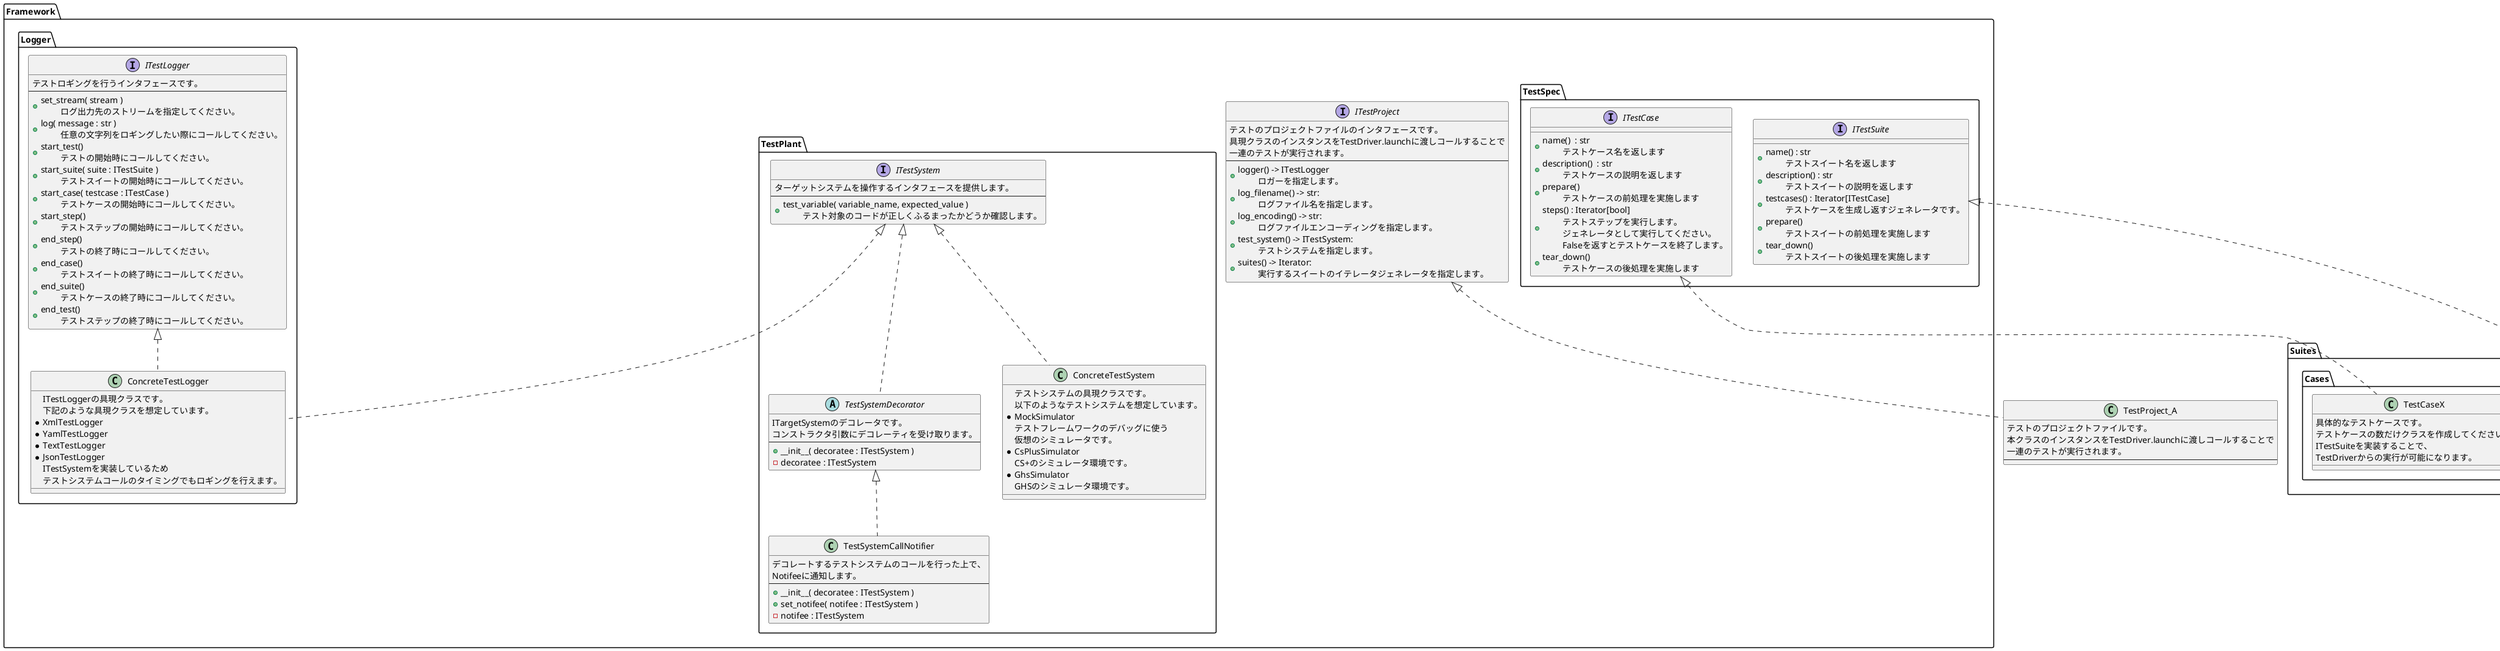 @startuml
hide @unlinked
'#==============================================================================================
'# Framework
'#==============================================================================================
'#----------------------------------------------------
'# TestPlant
'#----------------------------------------------------
'--[ITestSystem]-------
interface Framework.TestPlant.ITestSystem $interface {
    ターゲットシステムを操作するインタフェースを提供します。
    ---
    + test_variable( variable_name, expected_value ) \n\t テスト対象のコードが正しくふるまったかどうか確認します。
}

'--[TestSystemDecorator]-------
abstract Framework.TestPlant.TestSystemDecorator $abstract implements Framework.TestPlant.ITestSystem {
    ITargetSystemのデコレータです。
    コンストラクタ引数にデコレーティを受け取ります。
    ---
    + __init__( decoratee : ITestSystem )
    - decoratee : ITestSystem
}

'--[ConcreteTestSystem]-------
class Framework.TestPlant.ConcreteTestSystem implements Framework.TestPlant.ITestSystem {
    テストシステムの具現クラスです。
    以下のようなテストシステムを想定しています。
    * MockSimulator
        テストフレームワークのデバッグに使う
        仮想のシミュレータです。
    * CsPlusSimulator
        CS+のシミュレータ環境です。
    * GhsSimulator
        GHSのシミュレータ環境です。
}

'--[TestSystemCallNotifier]-------
class Framework.TestPlant.TestSystemCallNotifier implements Framework.TestPlant.TestSystemDecorator {
    デコレートするテストシステムのコールを行った上で、
    Notifeeに通知します。
    ---
    + __init__( decoratee : ITestSystem )
    + set_notifee( notifee : ITestSystem )
    - notifee : ITestSystem
}

'--[TestPlantProvider]-------
class Framework.TestPlantProvider <<(S,skyblue) singleton>> {
    テストプラントを提供します。
    ターゲットシステムは同時に複数接続できないため、
    シングルトンとして実装されます。
    ---
    + setup() \n\t Providerのセットアップを行います。
    + system() : ITestSystem \n\t テストシステムを返します。
    + logger() : ITestLogger \n\t ロガーを返します。
    + tear_down() \n\t Providerを終了します。
}

'#----------------------------------------------------
'# Logger
'#----------------------------------------------------
'--[StateLogger]-------
interface Framework.Logger.ITestLogger $interface {
    テストロギングを行うインタフェースです。
    ----
    + set_stream( stream ) \n\t ログ出力先のストリームを指定してください。
    + log( message : str ) \n\t 任意の文字列をロギングしたい際にコールしてください。
    + start_test() \n\t テストの開始時にコールしてください。
    + start_suite( suite : ITestSuite ) \n\t テストスイートの開始時にコールしてください。
    + start_case( testcase : ITestCase ) \n\t テストケースの開始時にコールしてください。
    + start_step() \n\t テストステップの開始時にコールしてください。
    + end_step() \n\t テストの終了時にコールしてください。
    + end_case() \n\t テストスイートの終了時にコールしてください。
    + end_suite() \n\t テストケースの終了時にコールしてください。
    + end_test() \n\t テストステップの終了時にコールしてください。
}

'--[TestLogger]-------
class Framework.Logger.ConcreteTestLogger implements  Framework.TestPlant.ITestSystem, Framework.Logger.ITestLogger {
    ITestLoggerの具現クラスです。
    下記のような具現クラスを想定しています。
    * XmlTestLogger
    * YamlTestLogger
    * TextTestLogger
    * JsonTestLogger
    ITestSystemを実装しているため\nテストシステムコールのタイミングでもロギングを行えます。
}

'#----------------------------------------------------
'# TestSpec
'#----------------------------------------------------

interface Framework.TestSpec.ITestSuite $interface {
    + name() : str\n\t テストスイート名を返します
    + description() : str\n\t テストスイートの説明を返します
    + testcases() : Iterator[ITestCase]\n\t テストケースを生成し返すジェネレータです。
    + prepare() \n\t テストスイートの前処理を実施します
    + tear_down() \n\t テストスイートの後処理を実施します
}

interface Framework.TestSpec.ITestCase $interface {
    + name()  : str\n\t テストケース名を返します
    + description()  : str\n\t テストケースの説明を返します
    + prepare() \n\t テストケースの前処理を実施します
    + steps() : Iterator[bool] \n\t テストステップを実行します。\n\t ジェネレータとして実行してください。\n\t Falseを返すとテストケースを終了します。
    + tear_down() \n\t テストケースの後処理を実施します
}

class  Framework.TestDriver {
    テストプラントの初期化と、
    登録されたテストスイートの実行を担います。
    ----
    + launch( project : ITestProject ) \n\t 指定したテストプロジェクトを実行します。
}

interface Framework.ITestProject $interface {
    テストのプロジェクトファイルのインタフェースです。
    具現クラスのインスタンスをTestDriver.launchに渡しコールすることで
    一連のテストが実行されます。
    ---
    + logger() -> ITestLogger \n\t ロガーを指定します。
    + log_filename() -> str: \n\t ログファイル名を指定します。
    + log_encoding() -> str: \n\t ログファイルエンコーディングを指定します。
    + test_system() -> ITestSystem: \n\t テストシステムを指定します。
    + suites() -> Iterator: \n\t 実行するスイートのイテレータジェネレータを指定します。
}

'#==============================================================================================
'# User Test Scripts
'#==============================================================================================

class TestProject_A implements Framework.ITestProject {
    テストのプロジェクトファイルです。
    本クラスのインスタンスをTestDriver.launchに渡しコールすることで
    一連のテストが実行されます。
    ---
}

class Suites.TestSuiteX implements Framework.TestSpec.ITestSuite {
    具体的なテストスイートです。
    テストスイートの数だけクラスを作成してください。
    ITestSuiteを実装することで、
    TestDriverからの実行が可能になります。
}

class Suites.Cases.TestCaseX implements Framework.TestSpec.ITestCase {
    具体的なテストケースです。
    テストケースの数だけクラスを作成してください。
    ITestSuiteを実装することで、
    TestDriverからの実行が可能になります。
}

@enduml
